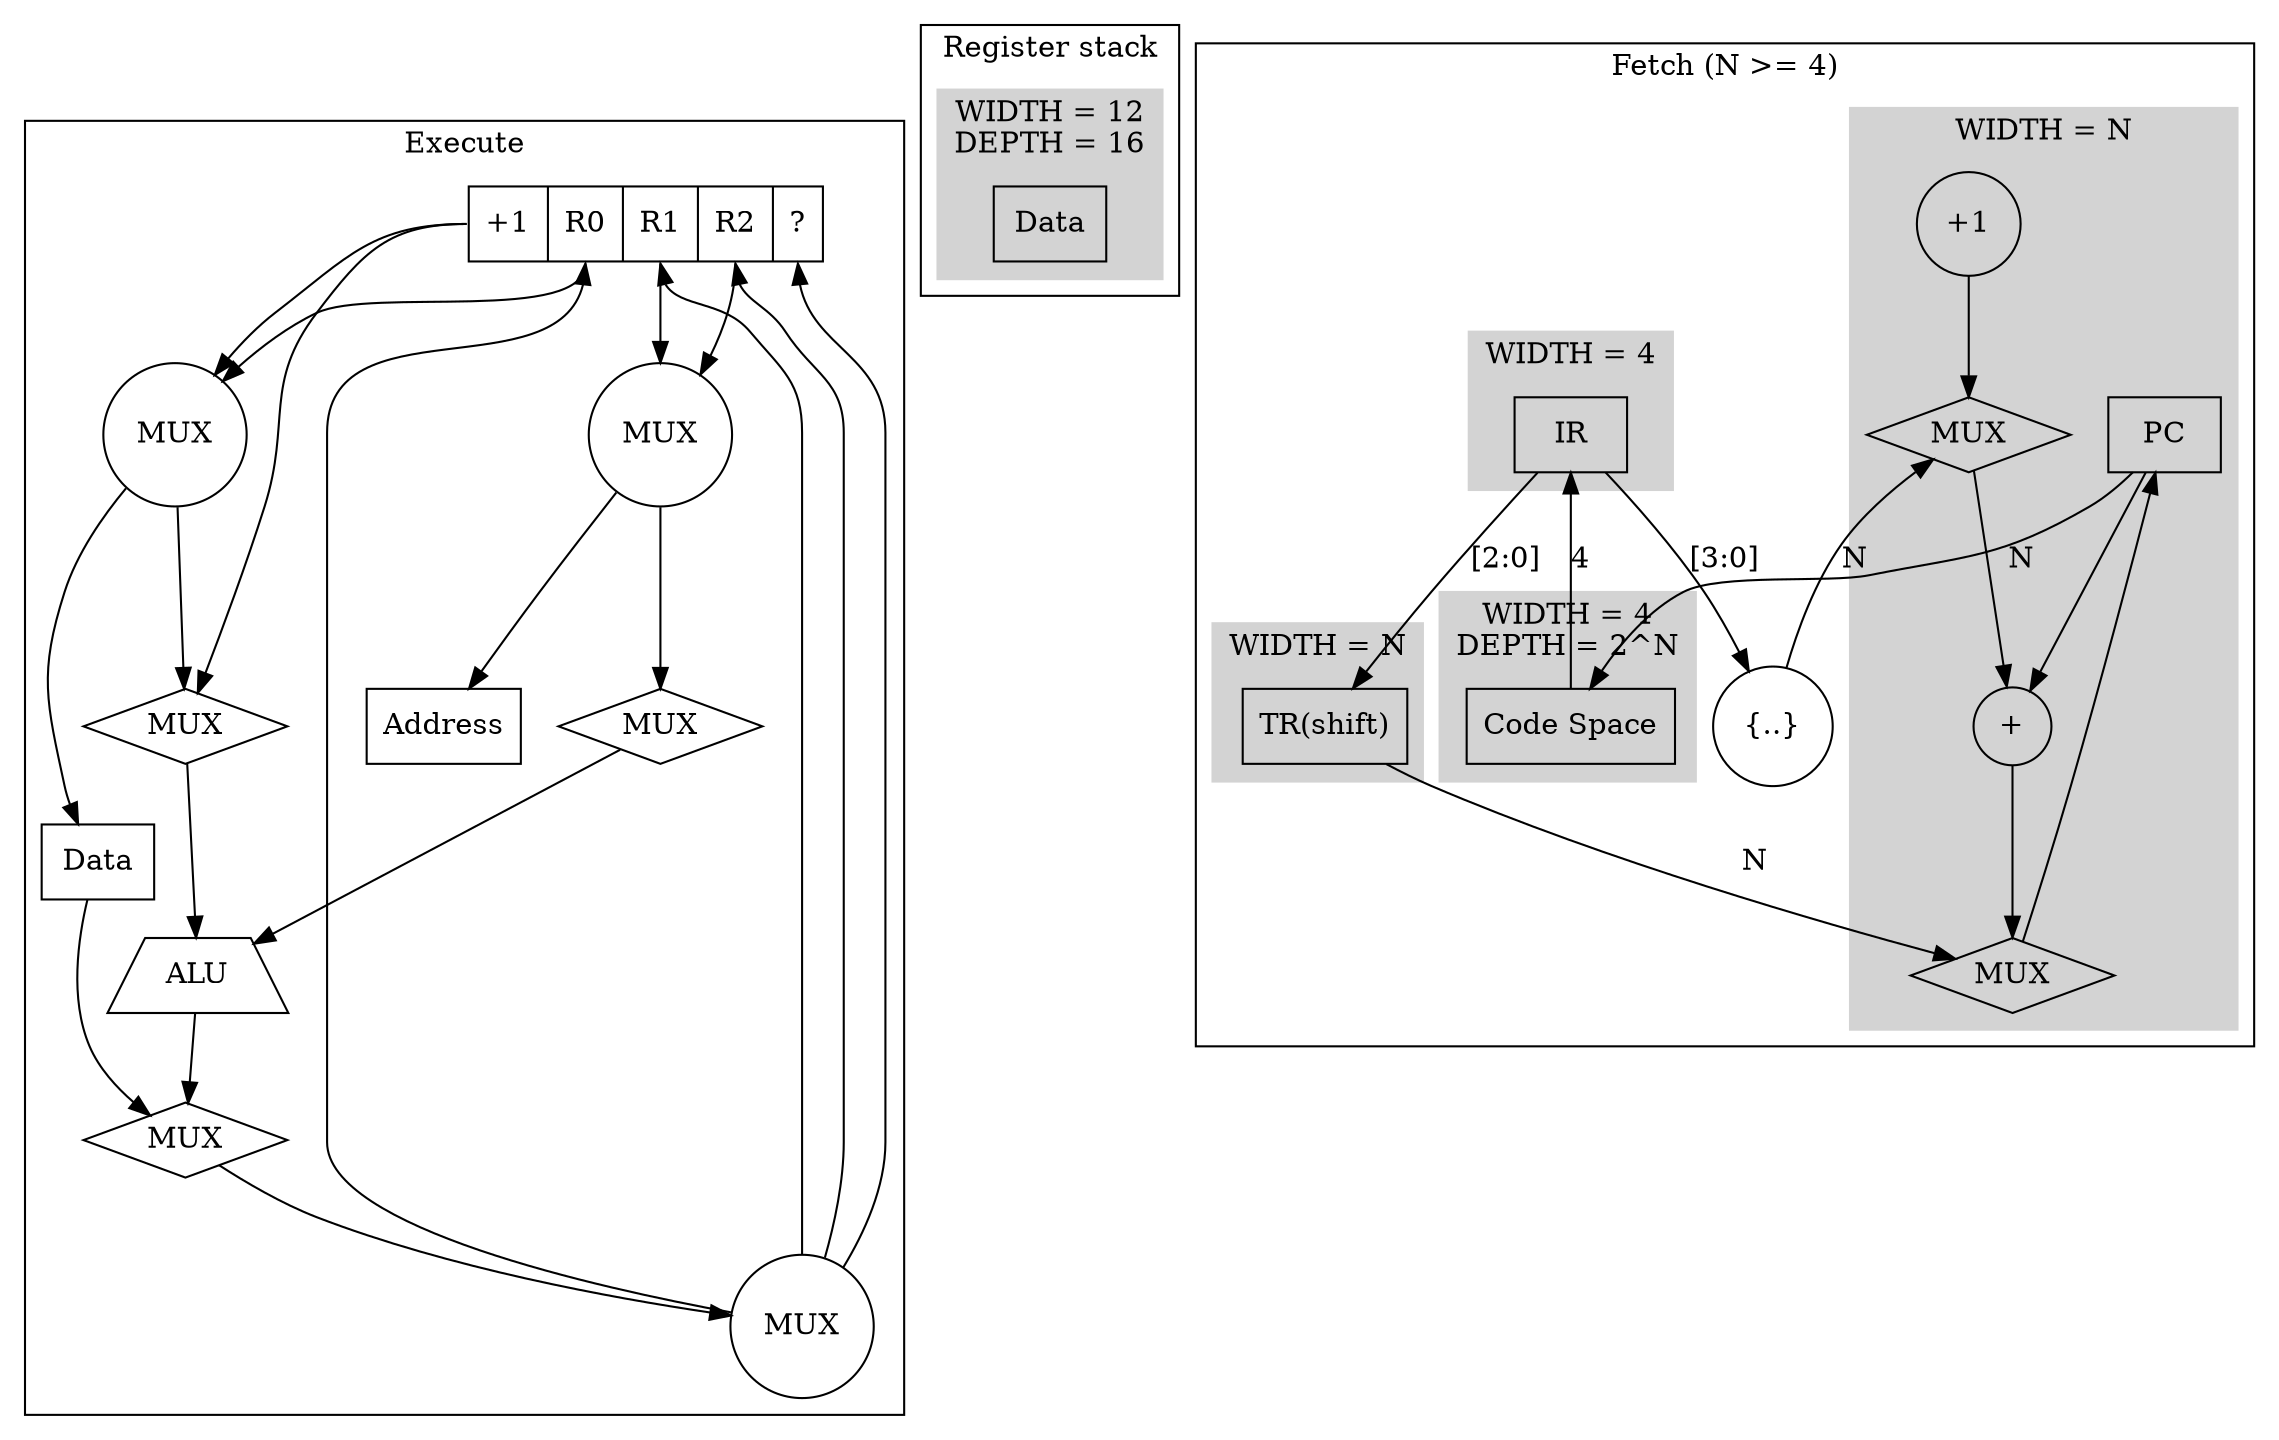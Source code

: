 digraph structs {
   # node [shape=record];
   # struct1 [label="<f0> left|<f1> mid&#92; dle|<f2> right"];
   # struct2 [label="<f0> one|<f1> two"];
   # struct3 [label="hello&#92;nworld |{ b |{c|<here> d|e}| f}| g | h"];
   # struct1:f1 -> struct2:f0;
   # struct1:f2 -> struct3:here;

    #subgraph cluster_0 {
    #style=filled;
    #color=lightgrey;
    #node [style=filled,color=white];
    #a0 -> a1 -> a2 -> a3;
    #label = "process #1";
    #}
    #
    #subgraph cluster_1 {
    #node [style=filled];
    #b0 -> b1 -> b2 -> b3;
    #label = "process #2";
    #color=blue
    #}
   # start -> a0;
   # start -> b0;
   # a1 -> b3;
   # b2 -> a3;
   # a3 -> a0;
   # a3 -> end;
   # b3 -> end;
   # 
   # start [shape=Mdiamond];
   # end [shape=Msquare];
   
   

    subgraph cluster_a {
        label="Execute"

        # Registers
        regs [label="<1> +1|<R0> R0|<R1> R1|<R2> R2|<dead> ?",shape=record];

        # Muxes
        reg_in_mux [label="MUX",shape=circle]
        reg_out_mux_1 [label="MUX",shape=circle]
        reg_out_mux_2 [label="MUX",shape=circle]
        pc_out_mux [label="MUX",shape=diamond] 
        plus_one_mux [label="MUX",shape=diamond]
        alu_out_mux [label="MUX",shape=diamond]


        # Alu
        alu [label="ALU",shape=trapezium] 


        # Mux control
        #mux_ctrl[label="MUX Control", shape=record]
        #mux_ctrl -> reg_in_mux
        #mux_ctrl -> reg_out_mux_1
        #mux_ctrl -> reg_out_mux_2

        # Wiring
        reg_in_mux -> regs:R0    
        reg_in_mux -> regs:R1
        reg_in_mux -> regs:R2
        reg_in_mux -> regs:dead
        
        regs:R1 -> reg_out_mux_1
        regs:R2 -> reg_out_mux_1

        regs:1 -> reg_out_mux_2
        regs:R0 -> reg_out_mux_2
               regs:1 -> plus_one_mux

        plus_one_mux -> alu

        reg_out_mux_2 -> plus_one_mux
        reg_out_mux_1 -> pc_out_mux
          pc_out_mux -> alu
        alu -> alu_out_mux
        alu_out_mux -> reg_in_mux
  
         
        reg_out_mux_1 -> data_addr
        reg_out_mux_2 -> data_mem
        data_mem -> alu_out_mux


    
    }

     subgraph cluster_b {
        label="Memory"
         
        subgraph cluster_0 {
            label = "WIDTH = 4\nDEPTH = 16";
            style=filled;
            color=lightgrey; 
            data_mem[label="Data",shape=record]
            data_addr[label="Address",shape=record]
        } 
    }
    
    subgraph cluster_c {
        label="Register stack"  
        subgraph cluster_0 {
            label = "WIDTH = 12\nDEPTH = 16";
            style=filled;
            color=lightgrey; 
            stack_mem[label="Data",shape=record]
        } 
    }


    subgraph cluster_d {
        label="Fetch (N >= 4)"
        subgraph cluster_0 {
            label = "WIDTH = N";
            style=filled;
            color=lightgrey; 
            pc[label="PC",shape=record]
            pc_plus_one[label="+1",shape=circle]
            pc_plus[label="+",shape=circle]
            pc_update_mux[label="MUX",shape=diamond]
            pc_add_mux[label="MUX",shape=diamond] 
            pc_plus_one -> pc_add_mux -> pc_plus -> pc_update_mux -> pc 
            pc -> pc_plus 
        } 
        subgraph cluster_1 {
            label = "WIDTH = 4\nDEPTH = 2^N";
            style=filled;
            color=lightgrey;  
            code_space[label="Code Space",shape=record]
        }
        subgraph cluster_2 {
            label = "WIDTH = 4";
            style=filled;
            color=lightgrey;  
            ir[label="IR",shape=record]
        }
        subgraph cluster_3 {
            label = "WIDTH = N";
            style=filled;
            color=lightgrey;  
            ir_trail[label="TR(shift)",shape=record] 
        }
        bigger[label="{..}",shape=circle]
        ir -> ir_trail[label="[2:0]"]
        ir -> bigger[label="[3:0]"]
        bigger -> pc_add_mux[label="N"]
        pc -> code_space[label="N"]
        code_space -> ir[label="4"]
        ir_trail -> pc_update_mux[label="N"]
    }
}

